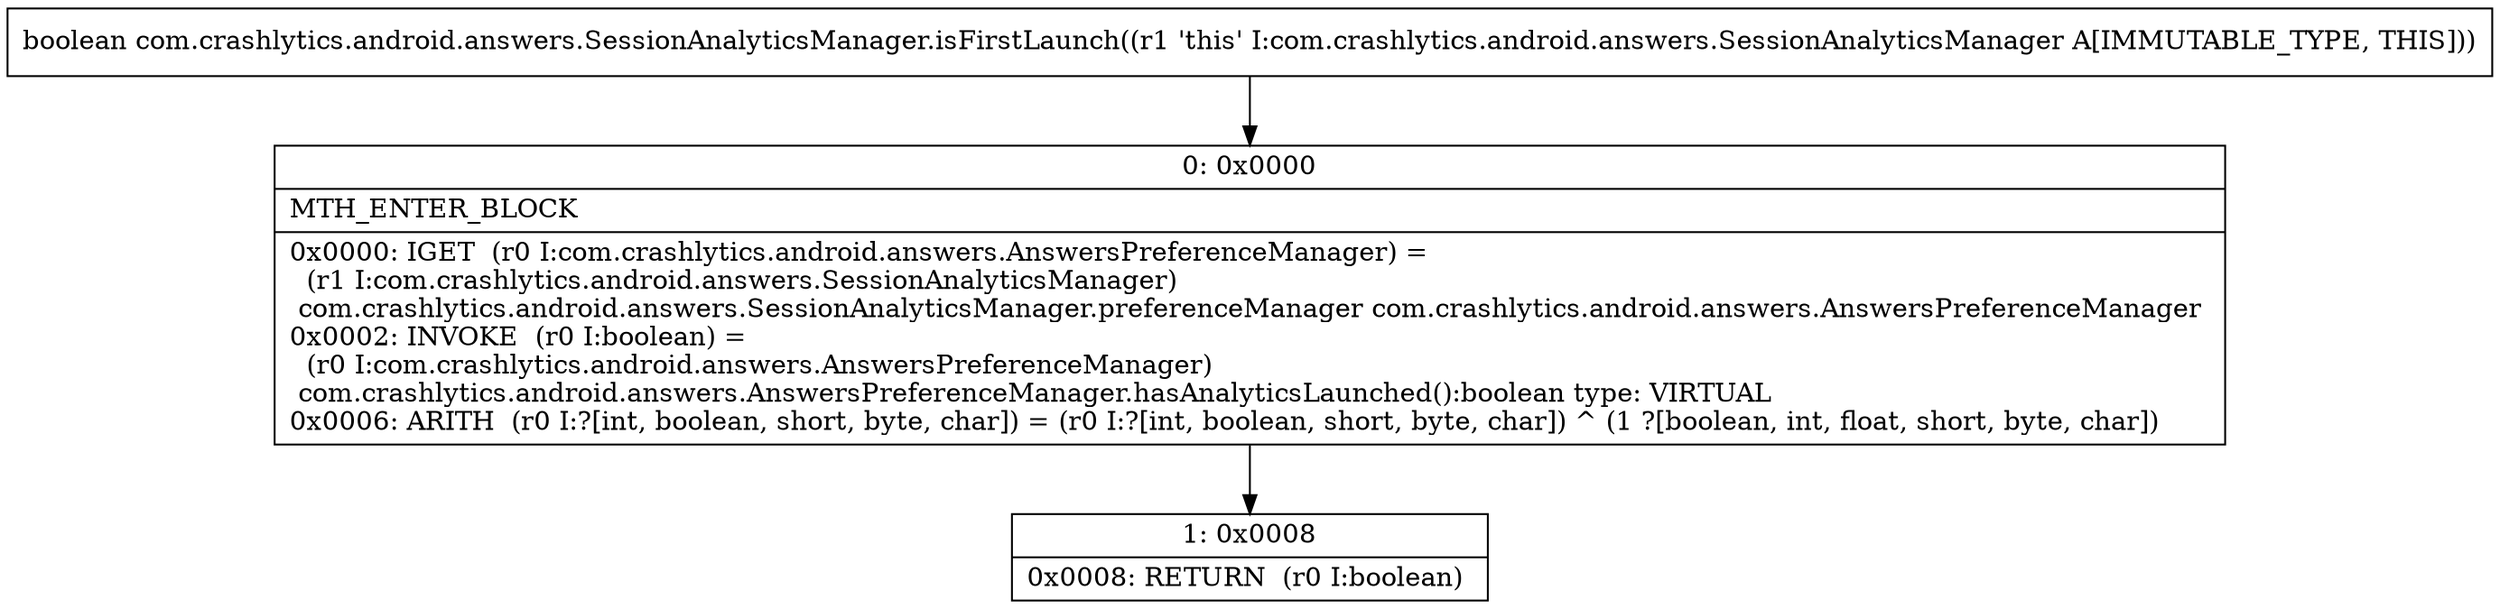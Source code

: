 digraph "CFG forcom.crashlytics.android.answers.SessionAnalyticsManager.isFirstLaunch()Z" {
Node_0 [shape=record,label="{0\:\ 0x0000|MTH_ENTER_BLOCK\l|0x0000: IGET  (r0 I:com.crashlytics.android.answers.AnswersPreferenceManager) = \l  (r1 I:com.crashlytics.android.answers.SessionAnalyticsManager)\l com.crashlytics.android.answers.SessionAnalyticsManager.preferenceManager com.crashlytics.android.answers.AnswersPreferenceManager \l0x0002: INVOKE  (r0 I:boolean) = \l  (r0 I:com.crashlytics.android.answers.AnswersPreferenceManager)\l com.crashlytics.android.answers.AnswersPreferenceManager.hasAnalyticsLaunched():boolean type: VIRTUAL \l0x0006: ARITH  (r0 I:?[int, boolean, short, byte, char]) = (r0 I:?[int, boolean, short, byte, char]) ^ (1 ?[boolean, int, float, short, byte, char]) \l}"];
Node_1 [shape=record,label="{1\:\ 0x0008|0x0008: RETURN  (r0 I:boolean) \l}"];
MethodNode[shape=record,label="{boolean com.crashlytics.android.answers.SessionAnalyticsManager.isFirstLaunch((r1 'this' I:com.crashlytics.android.answers.SessionAnalyticsManager A[IMMUTABLE_TYPE, THIS])) }"];
MethodNode -> Node_0;
Node_0 -> Node_1;
}

